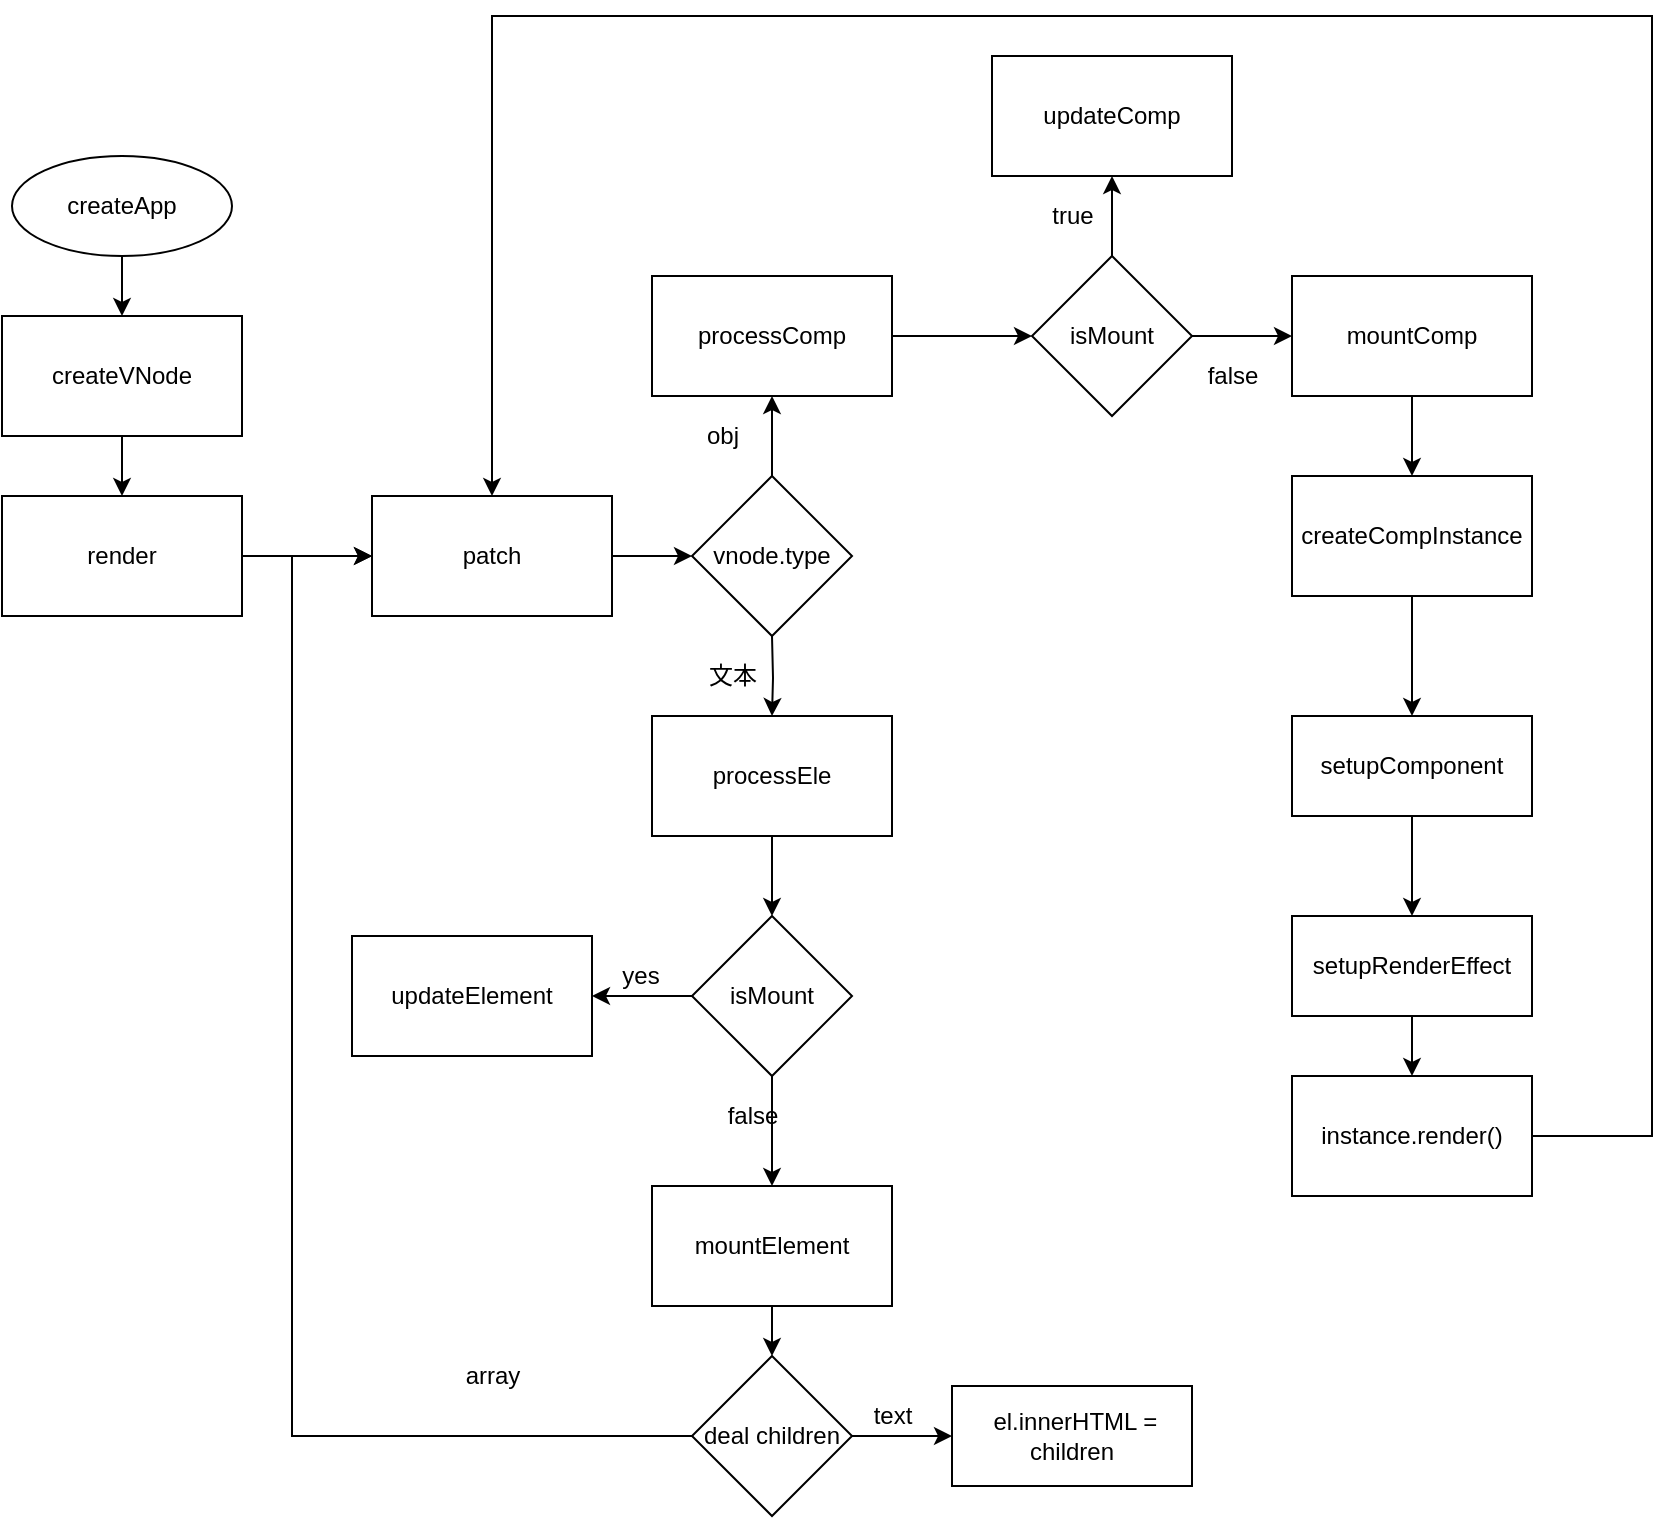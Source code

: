 <mxfile version="20.0.0" type="device"><diagram id="oHC9_wdyviVsYawOkZDi" name="第 1 页"><mxGraphModel dx="868" dy="1619" grid="1" gridSize="10" guides="1" tooltips="1" connect="1" arrows="1" fold="1" page="1" pageScale="1" pageWidth="827" pageHeight="1169" math="0" shadow="0"><root><mxCell id="0"/><mxCell id="1" parent="0"/><mxCell id="uP6cXe86Og-2h900kfRT-3" value="" style="edgeStyle=orthogonalEdgeStyle;rounded=0;orthogonalLoop=1;jettySize=auto;html=1;" edge="1" parent="1" source="uP6cXe86Og-2h900kfRT-1" target="uP6cXe86Og-2h900kfRT-2"><mxGeometry relative="1" as="geometry"/></mxCell><mxCell id="uP6cXe86Og-2h900kfRT-1" value="createApp" style="ellipse;whiteSpace=wrap;html=1;" vertex="1" parent="1"><mxGeometry x="100" y="40" width="110" height="50" as="geometry"/></mxCell><mxCell id="uP6cXe86Og-2h900kfRT-5" value="" style="edgeStyle=orthogonalEdgeStyle;rounded=0;orthogonalLoop=1;jettySize=auto;html=1;" edge="1" parent="1" source="uP6cXe86Og-2h900kfRT-2" target="uP6cXe86Og-2h900kfRT-4"><mxGeometry relative="1" as="geometry"/></mxCell><mxCell id="uP6cXe86Og-2h900kfRT-2" value="createVNode" style="whiteSpace=wrap;html=1;" vertex="1" parent="1"><mxGeometry x="95" y="120" width="120" height="60" as="geometry"/></mxCell><mxCell id="uP6cXe86Og-2h900kfRT-7" value="" style="edgeStyle=orthogonalEdgeStyle;rounded=0;orthogonalLoop=1;jettySize=auto;html=1;" edge="1" parent="1" source="uP6cXe86Og-2h900kfRT-4" target="uP6cXe86Og-2h900kfRT-6"><mxGeometry relative="1" as="geometry"/></mxCell><mxCell id="uP6cXe86Og-2h900kfRT-4" value="render" style="whiteSpace=wrap;html=1;" vertex="1" parent="1"><mxGeometry x="95" y="210" width="120" height="60" as="geometry"/></mxCell><mxCell id="uP6cXe86Og-2h900kfRT-9" value="" style="edgeStyle=orthogonalEdgeStyle;rounded=0;orthogonalLoop=1;jettySize=auto;html=1;" edge="1" parent="1" source="uP6cXe86Og-2h900kfRT-6" target="uP6cXe86Og-2h900kfRT-8"><mxGeometry relative="1" as="geometry"/></mxCell><mxCell id="uP6cXe86Og-2h900kfRT-6" value="patch" style="whiteSpace=wrap;html=1;" vertex="1" parent="1"><mxGeometry x="280" y="210" width="120" height="60" as="geometry"/></mxCell><mxCell id="uP6cXe86Og-2h900kfRT-11" value="" style="edgeStyle=orthogonalEdgeStyle;rounded=0;orthogonalLoop=1;jettySize=auto;html=1;" edge="1" parent="1" source="uP6cXe86Og-2h900kfRT-8" target="uP6cXe86Og-2h900kfRT-10"><mxGeometry relative="1" as="geometry"/></mxCell><mxCell id="uP6cXe86Og-2h900kfRT-14" value="" style="edgeStyle=orthogonalEdgeStyle;rounded=0;orthogonalLoop=1;jettySize=auto;html=1;startArrow=none;" edge="1" parent="1" target="uP6cXe86Og-2h900kfRT-13"><mxGeometry relative="1" as="geometry"><mxPoint x="480" y="280" as="sourcePoint"/></mxGeometry></mxCell><mxCell id="uP6cXe86Og-2h900kfRT-8" value="vnode.type" style="rhombus;whiteSpace=wrap;html=1;" vertex="1" parent="1"><mxGeometry x="440" y="200" width="80" height="80" as="geometry"/></mxCell><mxCell id="uP6cXe86Og-2h900kfRT-20" value="" style="edgeStyle=orthogonalEdgeStyle;rounded=0;orthogonalLoop=1;jettySize=auto;html=1;" edge="1" parent="1" source="uP6cXe86Og-2h900kfRT-10" target="uP6cXe86Og-2h900kfRT-19"><mxGeometry relative="1" as="geometry"/></mxCell><mxCell id="uP6cXe86Og-2h900kfRT-10" value="processComp" style="whiteSpace=wrap;html=1;" vertex="1" parent="1"><mxGeometry x="420" y="100" width="120" height="60" as="geometry"/></mxCell><mxCell id="uP6cXe86Og-2h900kfRT-12" value="obj" style="text;html=1;align=center;verticalAlign=middle;resizable=0;points=[];autosize=1;strokeColor=none;fillColor=none;" vertex="1" parent="1"><mxGeometry x="440" y="170" width="30" height="20" as="geometry"/></mxCell><mxCell id="uP6cXe86Og-2h900kfRT-30" value="" style="edgeStyle=orthogonalEdgeStyle;rounded=0;orthogonalLoop=1;jettySize=auto;html=1;" edge="1" parent="1" source="uP6cXe86Og-2h900kfRT-13" target="uP6cXe86Og-2h900kfRT-29"><mxGeometry relative="1" as="geometry"/></mxCell><mxCell id="uP6cXe86Og-2h900kfRT-13" value="processEle" style="whiteSpace=wrap;html=1;" vertex="1" parent="1"><mxGeometry x="420" y="320" width="120" height="60" as="geometry"/></mxCell><mxCell id="uP6cXe86Og-2h900kfRT-16" value="" style="edgeStyle=orthogonalEdgeStyle;rounded=0;orthogonalLoop=1;jettySize=auto;html=1;endArrow=none;" edge="1" parent="1" source="uP6cXe86Og-2h900kfRT-8"><mxGeometry relative="1" as="geometry"><mxPoint x="480" y="280" as="sourcePoint"/><mxPoint x="480" y="280" as="targetPoint"/><Array as="points"><mxPoint x="480" y="280"/><mxPoint x="480" y="280"/></Array></mxGeometry></mxCell><mxCell id="uP6cXe86Og-2h900kfRT-18" value="文本" style="text;html=1;align=center;verticalAlign=middle;resizable=0;points=[];autosize=1;strokeColor=none;fillColor=none;" vertex="1" parent="1"><mxGeometry x="440" y="290" width="40" height="20" as="geometry"/></mxCell><mxCell id="uP6cXe86Og-2h900kfRT-22" value="" style="edgeStyle=orthogonalEdgeStyle;rounded=0;orthogonalLoop=1;jettySize=auto;html=1;" edge="1" parent="1" source="uP6cXe86Og-2h900kfRT-19" target="uP6cXe86Og-2h900kfRT-21"><mxGeometry relative="1" as="geometry"/></mxCell><mxCell id="uP6cXe86Og-2h900kfRT-26" value="" style="edgeStyle=orthogonalEdgeStyle;rounded=0;orthogonalLoop=1;jettySize=auto;html=1;" edge="1" parent="1" source="uP6cXe86Og-2h900kfRT-19" target="uP6cXe86Og-2h900kfRT-25"><mxGeometry relative="1" as="geometry"/></mxCell><mxCell id="uP6cXe86Og-2h900kfRT-19" value="isMount" style="rhombus;whiteSpace=wrap;html=1;" vertex="1" parent="1"><mxGeometry x="610" y="90" width="80" height="80" as="geometry"/></mxCell><mxCell id="uP6cXe86Og-2h900kfRT-38" value="" style="edgeStyle=orthogonalEdgeStyle;rounded=0;orthogonalLoop=1;jettySize=auto;html=1;" edge="1" parent="1" source="uP6cXe86Og-2h900kfRT-21" target="uP6cXe86Og-2h900kfRT-37"><mxGeometry relative="1" as="geometry"/></mxCell><mxCell id="uP6cXe86Og-2h900kfRT-21" value="mountComp" style="whiteSpace=wrap;html=1;" vertex="1" parent="1"><mxGeometry x="740" y="100" width="120" height="60" as="geometry"/></mxCell><mxCell id="uP6cXe86Og-2h900kfRT-24" value="false" style="text;html=1;align=center;verticalAlign=middle;resizable=0;points=[];autosize=1;strokeColor=none;fillColor=none;" vertex="1" parent="1"><mxGeometry x="690" y="140" width="40" height="20" as="geometry"/></mxCell><mxCell id="uP6cXe86Og-2h900kfRT-25" value="updateComp" style="whiteSpace=wrap;html=1;" vertex="1" parent="1"><mxGeometry x="590" y="-10" width="120" height="60" as="geometry"/></mxCell><mxCell id="uP6cXe86Og-2h900kfRT-27" value="true" style="text;html=1;align=center;verticalAlign=middle;resizable=0;points=[];autosize=1;strokeColor=none;fillColor=none;" vertex="1" parent="1"><mxGeometry x="610" y="60" width="40" height="20" as="geometry"/></mxCell><mxCell id="uP6cXe86Og-2h900kfRT-32" value="" style="edgeStyle=orthogonalEdgeStyle;rounded=0;orthogonalLoop=1;jettySize=auto;html=1;" edge="1" parent="1" source="uP6cXe86Og-2h900kfRT-29" target="uP6cXe86Og-2h900kfRT-31"><mxGeometry relative="1" as="geometry"/></mxCell><mxCell id="uP6cXe86Og-2h900kfRT-35" value="" style="edgeStyle=orthogonalEdgeStyle;rounded=0;orthogonalLoop=1;jettySize=auto;html=1;" edge="1" parent="1" source="uP6cXe86Og-2h900kfRT-29" target="uP6cXe86Og-2h900kfRT-34"><mxGeometry relative="1" as="geometry"/></mxCell><mxCell id="uP6cXe86Og-2h900kfRT-29" value="isMount" style="rhombus;whiteSpace=wrap;html=1;" vertex="1" parent="1"><mxGeometry x="440" y="420" width="80" height="80" as="geometry"/></mxCell><mxCell id="uP6cXe86Og-2h900kfRT-31" value="updateElement" style="whiteSpace=wrap;html=1;" vertex="1" parent="1"><mxGeometry x="270" y="430" width="120" height="60" as="geometry"/></mxCell><mxCell id="uP6cXe86Og-2h900kfRT-33" value="yes" style="text;html=1;align=center;verticalAlign=middle;resizable=0;points=[];autosize=1;strokeColor=none;fillColor=none;" vertex="1" parent="1"><mxGeometry x="399" y="440" width="30" height="20" as="geometry"/></mxCell><mxCell id="uP6cXe86Og-2h900kfRT-49" value="" style="edgeStyle=orthogonalEdgeStyle;rounded=0;orthogonalLoop=1;jettySize=auto;html=1;" edge="1" parent="1" source="uP6cXe86Og-2h900kfRT-34" target="uP6cXe86Og-2h900kfRT-48"><mxGeometry relative="1" as="geometry"/></mxCell><mxCell id="uP6cXe86Og-2h900kfRT-34" value="mountElement" style="whiteSpace=wrap;html=1;" vertex="1" parent="1"><mxGeometry x="420" y="555" width="120" height="60" as="geometry"/></mxCell><mxCell id="uP6cXe86Og-2h900kfRT-36" value="false" style="text;html=1;align=center;verticalAlign=middle;resizable=0;points=[];autosize=1;strokeColor=none;fillColor=none;" vertex="1" parent="1"><mxGeometry x="450" y="510" width="40" height="20" as="geometry"/></mxCell><mxCell id="uP6cXe86Og-2h900kfRT-40" value="" style="edgeStyle=orthogonalEdgeStyle;rounded=0;orthogonalLoop=1;jettySize=auto;html=1;" edge="1" parent="1" source="uP6cXe86Og-2h900kfRT-37" target="uP6cXe86Og-2h900kfRT-39"><mxGeometry relative="1" as="geometry"/></mxCell><mxCell id="uP6cXe86Og-2h900kfRT-37" value="createCompInstance" style="whiteSpace=wrap;html=1;" vertex="1" parent="1"><mxGeometry x="740" y="200" width="120" height="60" as="geometry"/></mxCell><mxCell id="uP6cXe86Og-2h900kfRT-42" value="" style="edgeStyle=orthogonalEdgeStyle;rounded=0;orthogonalLoop=1;jettySize=auto;html=1;" edge="1" parent="1" source="uP6cXe86Og-2h900kfRT-39" target="uP6cXe86Og-2h900kfRT-41"><mxGeometry relative="1" as="geometry"/></mxCell><mxCell id="uP6cXe86Og-2h900kfRT-39" value="setupComponent" style="whiteSpace=wrap;html=1;" vertex="1" parent="1"><mxGeometry x="740" y="320" width="120" height="50" as="geometry"/></mxCell><mxCell id="uP6cXe86Og-2h900kfRT-44" value="" style="edgeStyle=orthogonalEdgeStyle;rounded=0;orthogonalLoop=1;jettySize=auto;html=1;" edge="1" parent="1" source="uP6cXe86Og-2h900kfRT-41" target="uP6cXe86Og-2h900kfRT-43"><mxGeometry relative="1" as="geometry"/></mxCell><mxCell id="uP6cXe86Og-2h900kfRT-41" value="setupRenderEffect" style="whiteSpace=wrap;html=1;" vertex="1" parent="1"><mxGeometry x="740" y="420" width="120" height="50" as="geometry"/></mxCell><mxCell id="uP6cXe86Og-2h900kfRT-45" style="edgeStyle=orthogonalEdgeStyle;rounded=0;orthogonalLoop=1;jettySize=auto;html=1;entryX=0.5;entryY=0;entryDx=0;entryDy=0;" edge="1" parent="1" source="uP6cXe86Og-2h900kfRT-43" target="uP6cXe86Og-2h900kfRT-6"><mxGeometry relative="1" as="geometry"><Array as="points"><mxPoint x="920" y="530"/><mxPoint x="920" y="-30"/><mxPoint x="340" y="-30"/></Array></mxGeometry></mxCell><mxCell id="uP6cXe86Og-2h900kfRT-43" value="instance.render()" style="whiteSpace=wrap;html=1;" vertex="1" parent="1"><mxGeometry x="740" y="500" width="120" height="60" as="geometry"/></mxCell><mxCell id="uP6cXe86Og-2h900kfRT-50" style="edgeStyle=orthogonalEdgeStyle;rounded=0;orthogonalLoop=1;jettySize=auto;html=1;" edge="1" parent="1" source="uP6cXe86Og-2h900kfRT-48" target="uP6cXe86Og-2h900kfRT-6"><mxGeometry relative="1" as="geometry"><Array as="points"><mxPoint x="240" y="680"/><mxPoint x="240" y="240"/></Array></mxGeometry></mxCell><mxCell id="uP6cXe86Og-2h900kfRT-53" value="" style="edgeStyle=orthogonalEdgeStyle;rounded=0;orthogonalLoop=1;jettySize=auto;html=1;" edge="1" parent="1" source="uP6cXe86Og-2h900kfRT-48" target="uP6cXe86Og-2h900kfRT-52"><mxGeometry relative="1" as="geometry"/></mxCell><mxCell id="uP6cXe86Og-2h900kfRT-48" value="deal children" style="rhombus;whiteSpace=wrap;html=1;" vertex="1" parent="1"><mxGeometry x="440" y="640" width="80" height="80" as="geometry"/></mxCell><mxCell id="uP6cXe86Og-2h900kfRT-51" value="array" style="text;html=1;align=center;verticalAlign=middle;resizable=0;points=[];autosize=1;strokeColor=none;fillColor=none;" vertex="1" parent="1"><mxGeometry x="320" y="640" width="40" height="20" as="geometry"/></mxCell><mxCell id="uP6cXe86Og-2h900kfRT-52" value="&amp;nbsp;el.innerHTML = children" style="whiteSpace=wrap;html=1;" vertex="1" parent="1"><mxGeometry x="570" y="655" width="120" height="50" as="geometry"/></mxCell><mxCell id="uP6cXe86Og-2h900kfRT-54" value="text" style="text;html=1;align=center;verticalAlign=middle;resizable=0;points=[];autosize=1;strokeColor=none;fillColor=none;" vertex="1" parent="1"><mxGeometry x="525" y="660" width="30" height="20" as="geometry"/></mxCell></root></mxGraphModel></diagram></mxfile>